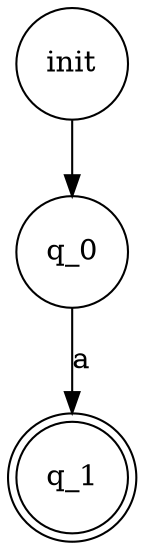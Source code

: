 digraph NFA {
rankdir=q
size="8,5"
node [shape = doublecircle]; q_1;
node [shape = circle];
init -> q_0 [style=solid]
q_0 -> q_1 [ label= "a"];
}